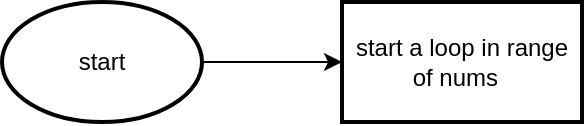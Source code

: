 <mxfile version="26.2.13">
  <diagram name="Page-1" id="wcR6zG70khTZunxf_skn">
    <mxGraphModel dx="874" dy="439" grid="1" gridSize="10" guides="1" tooltips="1" connect="1" arrows="1" fold="1" page="1" pageScale="1" pageWidth="850" pageHeight="1100" math="0" shadow="0">
      <root>
        <mxCell id="0" />
        <mxCell id="1" parent="0" />
        <mxCell id="WHQw3uL27SlAsVPqLfgx-3" value="" style="edgeStyle=orthogonalEdgeStyle;rounded=0;orthogonalLoop=1;jettySize=auto;html=1;" edge="1" parent="1" source="WHQw3uL27SlAsVPqLfgx-1" target="WHQw3uL27SlAsVPqLfgx-2">
          <mxGeometry relative="1" as="geometry" />
        </mxCell>
        <mxCell id="WHQw3uL27SlAsVPqLfgx-1" value="start" style="strokeWidth=2;html=1;shape=mxgraph.flowchart.start_1;whiteSpace=wrap;" vertex="1" parent="1">
          <mxGeometry x="110" y="50" width="100" height="60" as="geometry" />
        </mxCell>
        <mxCell id="WHQw3uL27SlAsVPqLfgx-2" value="start a loop in range of nums&amp;nbsp;&amp;nbsp;" style="whiteSpace=wrap;html=1;strokeWidth=2;" vertex="1" parent="1">
          <mxGeometry x="280" y="50" width="120" height="60" as="geometry" />
        </mxCell>
      </root>
    </mxGraphModel>
  </diagram>
</mxfile>
